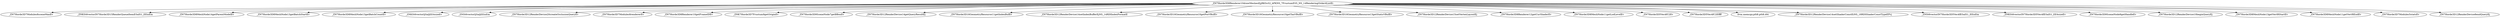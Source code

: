digraph{
"_ZN7Horde3D8Renderer10drawMeshesEjjRKSsS2_bPKNS_7FrustumES5_NS_14RenderingOrder4ListEi" -> "_ZN7Horde3D7Modules8sceneManEv"
"_ZN7Horde3D8Renderer10drawMeshesEjjRKSsS2_bPKNS_7FrustumES5_NS_14RenderingOrder4ListEi" -> "_ZNKSt6vectorIN7Horde3D15RenderQueueItemESaIS1_EEixEm"
"_ZN7Horde3D8Renderer10drawMeshesEjjRKSsS2_bPKNS_7FrustumES5_NS_14RenderingOrder4ListEi" -> "_ZN7Horde3D8MeshNode14getParentModelEv"
"_ZN7Horde3D8Renderer10drawMeshesEjjRKSsS2_bPKNS_7FrustumES5_NS_14RenderingOrder4ListEi" -> "_ZN7Horde3D8MeshNode13getBatchStartEv"
"_ZN7Horde3D8Renderer10drawMeshesEjjRKSsS2_bPKNS_7FrustumES5_NS_14RenderingOrder4ListEi" -> "_ZN7Horde3D8MeshNode13getBatchCountEv"
"_ZN7Horde3D8Renderer10drawMeshesEjjRKSsS2_bPKNS_7FrustumES5_NS_14RenderingOrder4ListEi" -> "_ZNKSt6vectorIjSaIjEE4sizeEv"
"_ZN7Horde3D8Renderer10drawMeshesEjjRKSsS2_bPKNS_7FrustumES5_NS_14RenderingOrder4ListEi" -> "_ZNSt6vectorIjSaIjEEixEm"
"_ZN7Horde3D8Renderer10drawMeshesEjjRKSsS2_bPKNS_7FrustumES5_NS_14RenderingOrder4ListEi" -> "_ZN7Horde3D12RenderDevice20createOcclusionQueryEv"
"_ZN7Horde3D8Renderer10drawMeshesEjjRKSsS2_bPKNS_7FrustumES5_NS_14RenderingOrder4ListEi" -> "_ZN7Horde3D7Modules8rendererEv"
"_ZN7Horde3D8Renderer10drawMeshesEjjRKSsS2_bPKNS_7FrustumES5_NS_14RenderingOrder4ListEi" -> "_ZN7Horde3D8Renderer10getFrameIDEv"
"_ZN7Horde3D8Renderer10drawMeshesEjjRKSsS2_bPKNS_7FrustumES5_NS_14RenderingOrder4ListEi" -> "_ZNK7Horde3D7Frustum9getOriginEv"
"_ZN7Horde3D8Renderer10drawMeshesEjjRKSsS2_bPKNS_7FrustumES5_NS_14RenderingOrder4ListEi" -> "_ZN7Horde3D9SceneNode7getBBoxEv"
"_ZN7Horde3D8Renderer10drawMeshesEjjRKSsS2_bPKNS_7FrustumES5_NS_14RenderingOrder4ListEi" -> "_ZN7Horde3D12RenderDevice14getQueryResultEj"
"_ZN7Horde3D8Renderer10drawMeshesEjjRKSsS2_bPKNS_7FrustumES5_NS_14RenderingOrder4ListEi" -> "_ZN7Horde3D16GeometryResource11getIndexBufEv"
"_ZN7Horde3D8Renderer10drawMeshesEjjRKSsS2_bPKNS_7FrustumES5_NS_14RenderingOrder4ListEi" -> "_ZN7Horde3D12RenderDevice14setIndexBufferEjNS_14RDIIndexFormatE"
"_ZN7Horde3D8Renderer10drawMeshesEjjRKSsS2_bPKNS_7FrustumES5_NS_14RenderingOrder4ListEi" -> "_ZN7Horde3D16GeometryResource10getPosVBufEv"
"_ZN7Horde3D8Renderer10drawMeshesEjjRKSsS2_bPKNS_7FrustumES5_NS_14RenderingOrder4ListEi" -> "_ZN7Horde3D16GeometryResource10getTanVBufEv"
"_ZN7Horde3D8Renderer10drawMeshesEjjRKSsS2_bPKNS_7FrustumES5_NS_14RenderingOrder4ListEi" -> "_ZN7Horde3D16GeometryResource13getStaticVBufEv"
"_ZN7Horde3D8Renderer10drawMeshesEjjRKSsS2_bPKNS_7FrustumES5_NS_14RenderingOrder4ListEi" -> "_ZN7Horde3D12RenderDevice15setVertexLayoutEj"
"_ZN7Horde3D8Renderer10drawMeshesEjjRKSsS2_bPKNS_7FrustumES5_NS_14RenderingOrder4ListEi" -> "_ZN7Horde3D8Renderer12getCurShaderEv"
"_ZN7Horde3D8Renderer10drawMeshesEjjRKSsS2_bPKNS_7FrustumES5_NS_14RenderingOrder4ListEi" -> "_ZN7Horde3D8MeshNode11getLodLevelEv"
"_ZN7Horde3D8Renderer10drawMeshesEjjRKSsS2_bPKNS_7FrustumES5_NS_14RenderingOrder4ListEi" -> "_ZN7Horde3D5Vec4fC2Ev"
"_ZN7Horde3D8Renderer10drawMeshesEjjRKSsS2_bPKNS_7FrustumES5_NS_14RenderingOrder4ListEi" -> "_ZN7Horde3D5Vec4fC2Effff"
"_ZN7Horde3D8Renderer10drawMeshesEjjRKSsS2_bPKNS_7FrustumES5_NS_14RenderingOrder4ListEi" -> "llvm.memcpy.p0i8.p0i8.i64"
"_ZN7Horde3D8Renderer10drawMeshesEjjRKSsS2_bPKNS_7FrustumES5_NS_14RenderingOrder4ListEi" -> "_ZN7Horde3D12RenderDevice14setShaderConstEiNS_18RDIShaderConstTypeEPvj"
"_ZN7Horde3D8Renderer10drawMeshesEjjRKSsS2_bPKNS_7FrustumES5_NS_14RenderingOrder4ListEi" -> "_ZNSt6vectorIN7Horde3D5Vec4fESaIS1_EEixEm"
"_ZN7Horde3D8Renderer10drawMeshesEjjRKSsS2_bPKNS_7FrustumES5_NS_14RenderingOrder4ListEi" -> "_ZNKSt6vectorIN7Horde3D5Vec4fESaIS1_EE4sizeEv"
"_ZN7Horde3D8Renderer10drawMeshesEjjRKSsS2_bPKNS_7FrustumES5_NS_14RenderingOrder4ListEi" -> "_ZN7Horde3D9SceneNode9getHandleEv"
"_ZN7Horde3D8Renderer10drawMeshesEjjRKSsS2_bPKNS_7FrustumES5_NS_14RenderingOrder4ListEi" -> "_ZN7Horde3D12RenderDevice10beginQueryEj"
"_ZN7Horde3D8Renderer10drawMeshesEjjRKSsS2_bPKNS_7FrustumES5_NS_14RenderingOrder4ListEi" -> "_ZN7Horde3D8MeshNode13getVertRStartEv"
"_ZN7Horde3D8Renderer10drawMeshesEjjRKSsS2_bPKNS_7FrustumES5_NS_14RenderingOrder4ListEi" -> "_ZN7Horde3D8MeshNode11getVertREndEv"
"_ZN7Horde3D8Renderer10drawMeshesEjjRKSsS2_bPKNS_7FrustumES5_NS_14RenderingOrder4ListEi" -> "_ZN7Horde3D7Modules5statsEv"
"_ZN7Horde3D8Renderer10drawMeshesEjjRKSsS2_bPKNS_7FrustumES5_NS_14RenderingOrder4ListEi" -> "_ZN7Horde3D12RenderDevice8endQueryEj"
}
